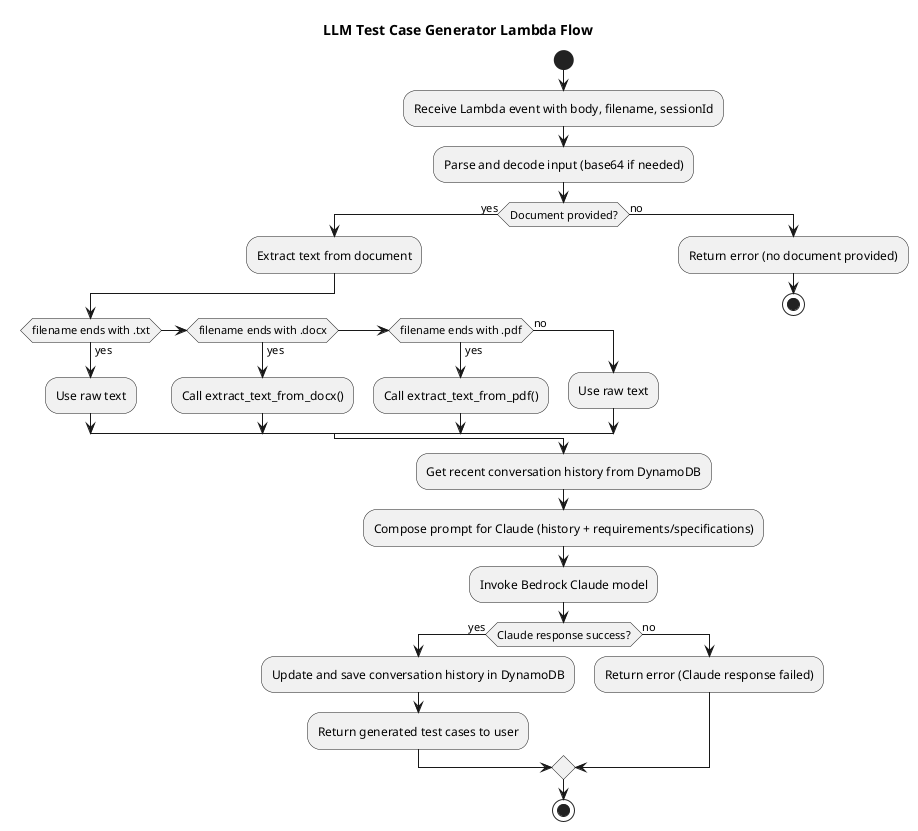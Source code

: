 @startuml LLMTestCaseGenerator
title LLM Test Case Generator Lambda Flow

start

:Receive Lambda event with body, filename, sessionId;
:Parse and decode input (base64 if needed);

if (Document provided?) then (yes)
    :Extract text from document;
    if (filename ends with .txt) then (yes)
        :Use raw text;
    else if (filename ends with .docx) then (yes)
        :Call extract_text_from_docx();
    else if (filename ends with .pdf) then (yes)
        :Call extract_text_from_pdf();
    else (no)
        :Use raw text;
    endif
else (no)
    :Return error (no document provided);
    stop
endif

:Get recent conversation history from DynamoDB;
:Compose prompt for Claude (history + requirements/specifications);

:Invoke Bedrock Claude model;
if (Claude response success?) then (yes)
    :Update and save conversation history in DynamoDB;
    :Return generated test cases to user;
else (no)
    :Return error (Claude response failed);
endif

stop
@enduml